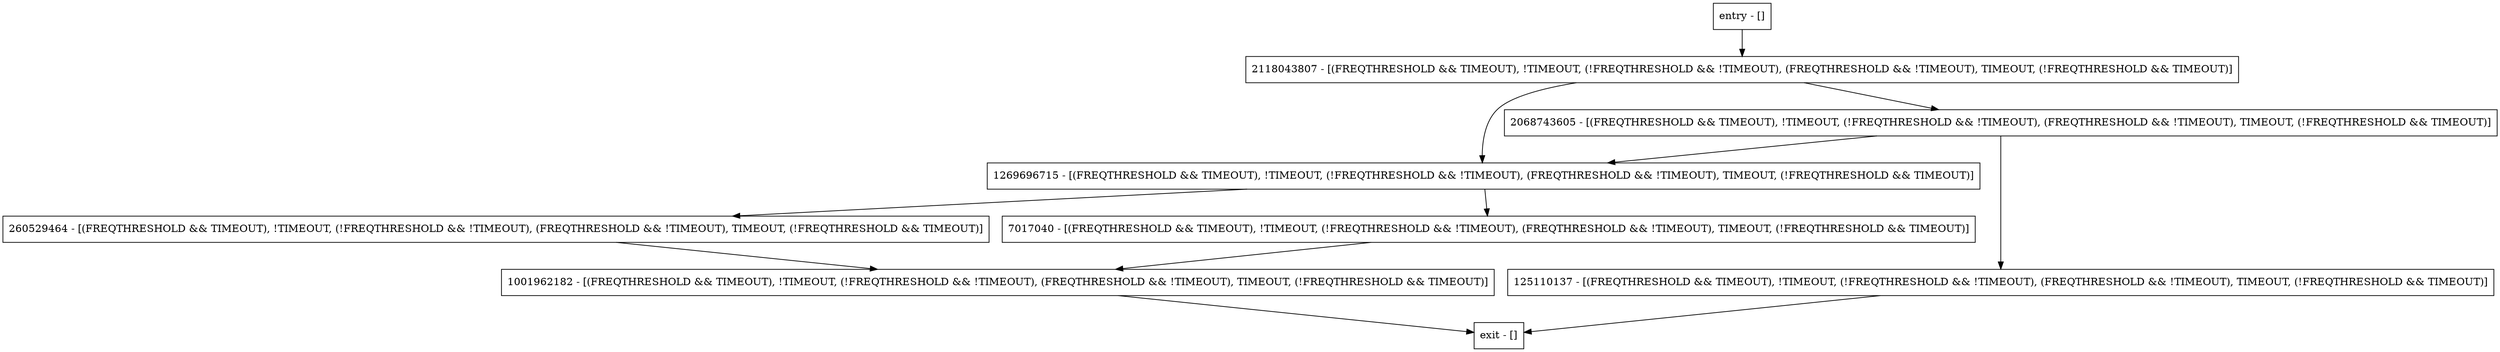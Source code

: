 digraph count {
node [shape=record];
entry [label="entry - []"];
exit [label="exit - []"];
2118043807 [label="2118043807 - [(FREQTHRESHOLD && TIMEOUT), !TIMEOUT, (!FREQTHRESHOLD && !TIMEOUT), (FREQTHRESHOLD && !TIMEOUT), TIMEOUT, (!FREQTHRESHOLD && TIMEOUT)]"];
260529464 [label="260529464 - [(FREQTHRESHOLD && TIMEOUT), !TIMEOUT, (!FREQTHRESHOLD && !TIMEOUT), (FREQTHRESHOLD && !TIMEOUT), TIMEOUT, (!FREQTHRESHOLD && TIMEOUT)]"];
7017040 [label="7017040 - [(FREQTHRESHOLD && TIMEOUT), !TIMEOUT, (!FREQTHRESHOLD && !TIMEOUT), (FREQTHRESHOLD && !TIMEOUT), TIMEOUT, (!FREQTHRESHOLD && TIMEOUT)]"];
1001962182 [label="1001962182 - [(FREQTHRESHOLD && TIMEOUT), !TIMEOUT, (!FREQTHRESHOLD && !TIMEOUT), (FREQTHRESHOLD && !TIMEOUT), TIMEOUT, (!FREQTHRESHOLD && TIMEOUT)]"];
2068743605 [label="2068743605 - [(FREQTHRESHOLD && TIMEOUT), !TIMEOUT, (!FREQTHRESHOLD && !TIMEOUT), (FREQTHRESHOLD && !TIMEOUT), TIMEOUT, (!FREQTHRESHOLD && TIMEOUT)]"];
1269696715 [label="1269696715 - [(FREQTHRESHOLD && TIMEOUT), !TIMEOUT, (!FREQTHRESHOLD && !TIMEOUT), (FREQTHRESHOLD && !TIMEOUT), TIMEOUT, (!FREQTHRESHOLD && TIMEOUT)]"];
125110137 [label="125110137 - [(FREQTHRESHOLD && TIMEOUT), !TIMEOUT, (!FREQTHRESHOLD && !TIMEOUT), (FREQTHRESHOLD && !TIMEOUT), TIMEOUT, (!FREQTHRESHOLD && TIMEOUT)]"];
entry;
exit;
entry -> 2118043807;
2118043807 -> 2068743605;
2118043807 -> 1269696715;
260529464 -> 1001962182;
7017040 -> 1001962182;
1001962182 -> exit;
2068743605 -> 125110137;
2068743605 -> 1269696715;
1269696715 -> 260529464;
1269696715 -> 7017040;
125110137 -> exit;
}

